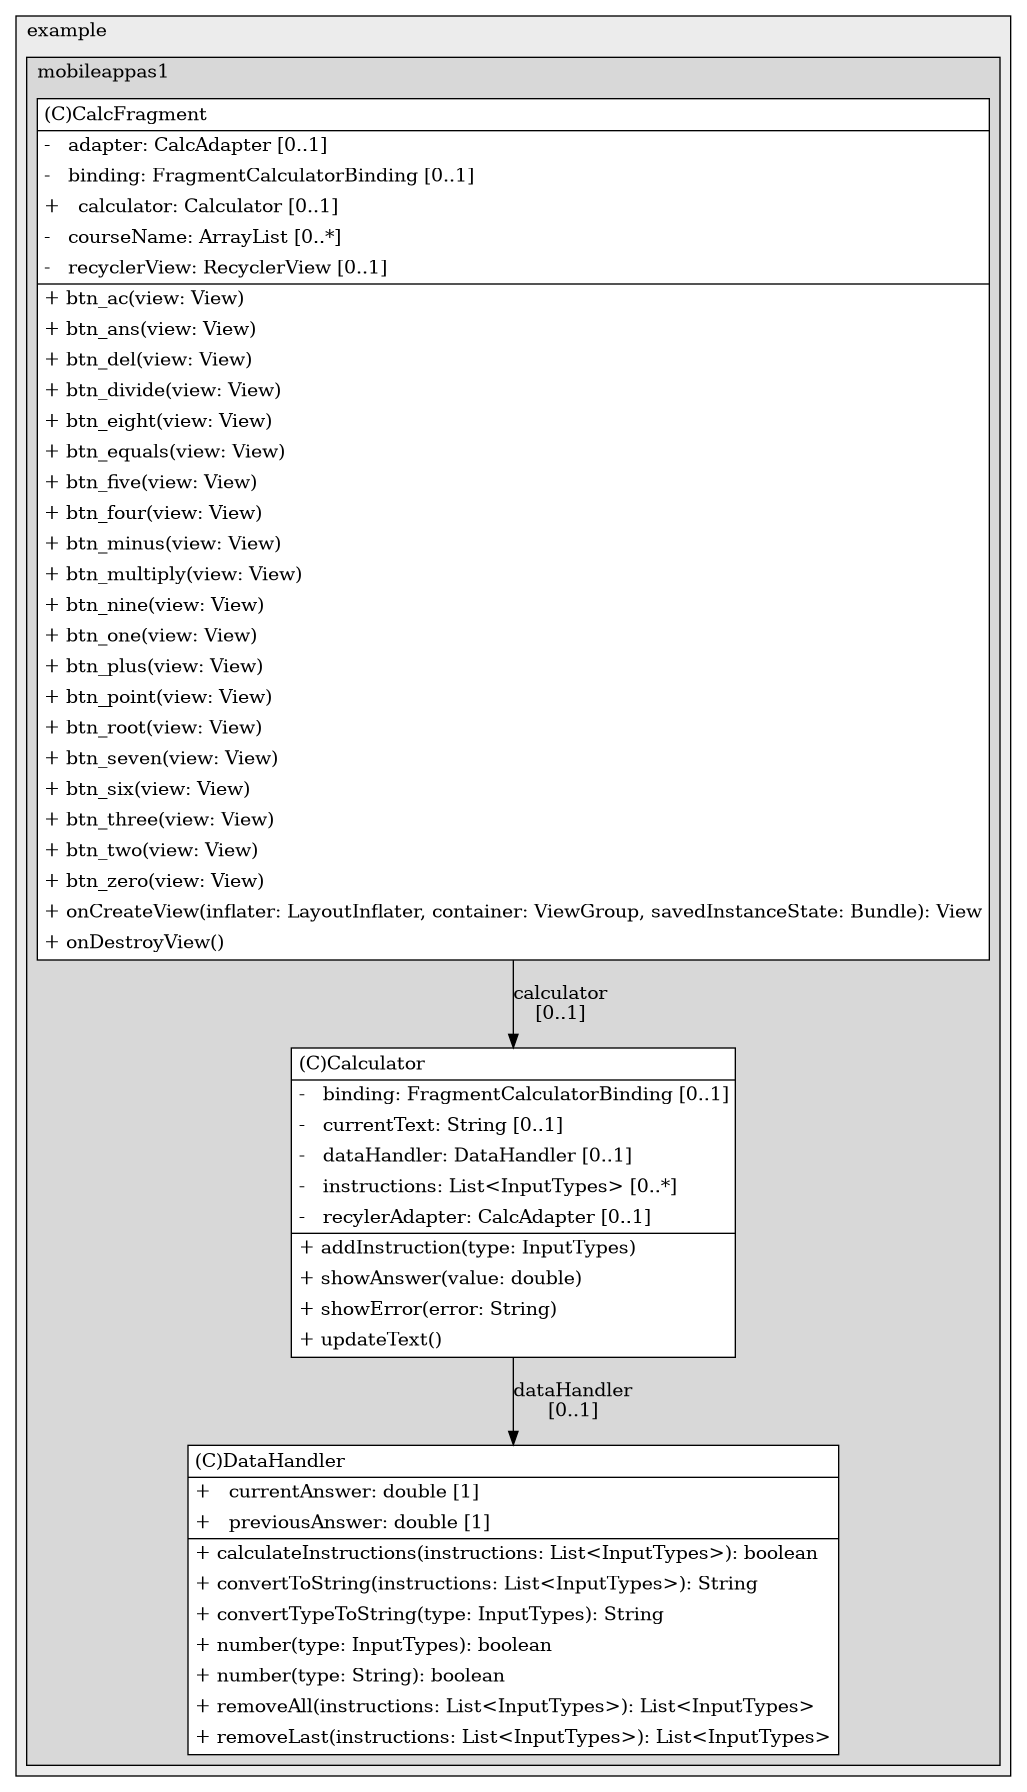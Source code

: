 @startuml

/' diagram meta data start
config=StructureConfiguration;
{
  "projectClassification": {
    "searchMode": "OpenProject", // OpenProject, AllProjects
    "includedProjects": "",
    "pathEndKeywords": "*.impl",
    "isClientPath": "",
    "isClientName": "",
    "isTestPath": "",
    "isTestName": "",
    "isMappingPath": "",
    "isMappingName": "",
    "isDataAccessPath": "",
    "isDataAccessName": "",
    "isDataStructurePath": "",
    "isDataStructureName": "",
    "isInterfaceStructuresPath": "",
    "isInterfaceStructuresName": "",
    "isEntryPointPath": "",
    "isEntryPointName": "",
    "treatFinalFieldsAsMandatory": false
  },
  "graphRestriction": {
    "classPackageExcludeFilter": "",
    "classPackageIncludeFilter": "",
    "classNameExcludeFilter": "",
    "classNameIncludeFilter": "",
    "methodNameExcludeFilter": "",
    "methodNameIncludeFilter": "",
    "removeByInheritance": "", // inheritance/annotation based filtering is done in a second step
    "removeByAnnotation": "",
    "removeByClassPackage": "", // cleanup the graph after inheritance/annotation based filtering is done
    "removeByClassName": "",
    "cutMappings": false,
    "cutEnum": true,
    "cutTests": true,
    "cutClient": true,
    "cutDataAccess": false,
    "cutInterfaceStructures": false,
    "cutDataStructures": false,
    "cutGetterAndSetter": true,
    "cutConstructors": true
  },
  "graphTraversal": {
    "forwardDepth": 6,
    "backwardDepth": 6,
    "classPackageExcludeFilter": "",
    "classPackageIncludeFilter": "",
    "classNameExcludeFilter": "",
    "classNameIncludeFilter": "",
    "methodNameExcludeFilter": "",
    "methodNameIncludeFilter": "",
    "hideMappings": false,
    "hideDataStructures": false,
    "hidePrivateMethods": true,
    "hideInterfaceCalls": true, // indirection: implementation -> interface (is hidden) -> implementation
    "onlyShowApplicationEntryPoints": false, // root node is included
    "useMethodCallsForStructureDiagram": "ForwardOnly" // ForwardOnly, BothDirections, No
  },
  "details": {
    "aggregation": "GroupByClass", // ByClass, GroupByClass, None
    "showClassGenericTypes": true,
    "showMethods": true,
    "showMethodParameterNames": true,
    "showMethodParameterTypes": true,
    "showMethodReturnType": true,
    "showPackageLevels": 2,
    "showDetailedClassStructure": true
  },
  "rootClass": "com.example.mobileappas1.ui.Calc.DataHandler",
  "extensionCallbackMethod": "" // qualified.class.name#methodName - signature: public static String method(String)
}
diagram meta data end '/



digraph g {
    rankdir="TB"
    splines=polyline
    

'nodes 
subgraph cluster_1322970774 { 
   	label=example
	labeljust=l
	fillcolor="#ececec"
	style=filled
   
   subgraph cluster_1233910364 { 
   	label=mobileappas1
	labeljust=l
	fillcolor="#d8d8d8"
	style=filled
   
   CalcFragment1399976082[
	label=<<TABLE BORDER="1" CELLBORDER="0" CELLPADDING="4" CELLSPACING="0">
<TR><TD ALIGN="LEFT" >(C)CalcFragment</TD></TR>
<HR/>
<TR><TD ALIGN="LEFT" >-   adapter: CalcAdapter [0..1]</TD></TR>
<TR><TD ALIGN="LEFT" >-   binding: FragmentCalculatorBinding [0..1]</TD></TR>
<TR><TD ALIGN="LEFT" >+   calculator: Calculator [0..1]</TD></TR>
<TR><TD ALIGN="LEFT" >-   courseName: ArrayList [0..*]</TD></TR>
<TR><TD ALIGN="LEFT" >-   recyclerView: RecyclerView [0..1]</TD></TR>
<HR/>
<TR><TD ALIGN="LEFT" >+ btn_ac(view: View)</TD></TR>
<TR><TD ALIGN="LEFT" >+ btn_ans(view: View)</TD></TR>
<TR><TD ALIGN="LEFT" >+ btn_del(view: View)</TD></TR>
<TR><TD ALIGN="LEFT" >+ btn_divide(view: View)</TD></TR>
<TR><TD ALIGN="LEFT" >+ btn_eight(view: View)</TD></TR>
<TR><TD ALIGN="LEFT" >+ btn_equals(view: View)</TD></TR>
<TR><TD ALIGN="LEFT" >+ btn_five(view: View)</TD></TR>
<TR><TD ALIGN="LEFT" >+ btn_four(view: View)</TD></TR>
<TR><TD ALIGN="LEFT" >+ btn_minus(view: View)</TD></TR>
<TR><TD ALIGN="LEFT" >+ btn_multiply(view: View)</TD></TR>
<TR><TD ALIGN="LEFT" >+ btn_nine(view: View)</TD></TR>
<TR><TD ALIGN="LEFT" >+ btn_one(view: View)</TD></TR>
<TR><TD ALIGN="LEFT" >+ btn_plus(view: View)</TD></TR>
<TR><TD ALIGN="LEFT" >+ btn_point(view: View)</TD></TR>
<TR><TD ALIGN="LEFT" >+ btn_root(view: View)</TD></TR>
<TR><TD ALIGN="LEFT" >+ btn_seven(view: View)</TD></TR>
<TR><TD ALIGN="LEFT" >+ btn_six(view: View)</TD></TR>
<TR><TD ALIGN="LEFT" >+ btn_three(view: View)</TD></TR>
<TR><TD ALIGN="LEFT" >+ btn_two(view: View)</TD></TR>
<TR><TD ALIGN="LEFT" >+ btn_zero(view: View)</TD></TR>
<TR><TD ALIGN="LEFT" >+ onCreateView(inflater: LayoutInflater, container: ViewGroup, savedInstanceState: Bundle): View</TD></TR>
<TR><TD ALIGN="LEFT" >+ onDestroyView()</TD></TR>
</TABLE>>
	style=filled
	margin=0
	shape=plaintext
	fillcolor="#FFFFFF"
];

Calculator1399976082[
	label=<<TABLE BORDER="1" CELLBORDER="0" CELLPADDING="4" CELLSPACING="0">
<TR><TD ALIGN="LEFT" >(C)Calculator</TD></TR>
<HR/>
<TR><TD ALIGN="LEFT" >-   binding: FragmentCalculatorBinding [0..1]</TD></TR>
<TR><TD ALIGN="LEFT" >-   currentText: String [0..1]</TD></TR>
<TR><TD ALIGN="LEFT" >-   dataHandler: DataHandler [0..1]</TD></TR>
<TR><TD ALIGN="LEFT" >-   instructions: List&lt;InputTypes&gt; [0..*]</TD></TR>
<TR><TD ALIGN="LEFT" >-   recylerAdapter: CalcAdapter [0..1]</TD></TR>
<HR/>
<TR><TD ALIGN="LEFT" >+ addInstruction(type: InputTypes)</TD></TR>
<TR><TD ALIGN="LEFT" >+ showAnswer(value: double)</TD></TR>
<TR><TD ALIGN="LEFT" >+ showError(error: String)</TD></TR>
<TR><TD ALIGN="LEFT" >+ updateText()</TD></TR>
</TABLE>>
	style=filled
	margin=0
	shape=plaintext
	fillcolor="#FFFFFF"
];

DataHandler1399976082[
	label=<<TABLE BORDER="1" CELLBORDER="0" CELLPADDING="4" CELLSPACING="0">
<TR><TD ALIGN="LEFT" >(C)DataHandler</TD></TR>
<HR/>
<TR><TD ALIGN="LEFT" >+   currentAnswer: double [1]</TD></TR>
<TR><TD ALIGN="LEFT" >+   previousAnswer: double [1]</TD></TR>
<HR/>
<TR><TD ALIGN="LEFT" >+ calculateInstructions(instructions: List&lt;InputTypes&gt;): boolean</TD></TR>
<TR><TD ALIGN="LEFT" >+ convertToString(instructions: List&lt;InputTypes&gt;): String</TD></TR>
<TR><TD ALIGN="LEFT" >+ convertTypeToString(type: InputTypes): String</TD></TR>
<TR><TD ALIGN="LEFT" >+ number(type: InputTypes): boolean</TD></TR>
<TR><TD ALIGN="LEFT" >+ number(type: String): boolean</TD></TR>
<TR><TD ALIGN="LEFT" >+ removeAll(instructions: List&lt;InputTypes&gt;): List&lt;InputTypes&gt;</TD></TR>
<TR><TD ALIGN="LEFT" >+ removeLast(instructions: List&lt;InputTypes&gt;): List&lt;InputTypes&gt;</TD></TR>
</TABLE>>
	style=filled
	margin=0
	shape=plaintext
	fillcolor="#FFFFFF"
];
} 
} 

'edges    
CalcFragment1399976082 -> Calculator1399976082[label="calculator
[0..1]"];
Calculator1399976082 -> DataHandler1399976082[label="dataHandler
[0..1]"];
    
}
@enduml